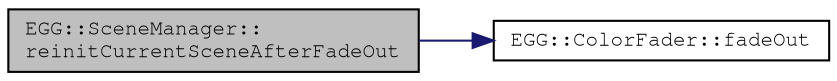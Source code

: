 digraph "EGG::SceneManager::reinitCurrentSceneAfterFadeOut"
{
 // LATEX_PDF_SIZE
  edge [fontname="FreeMono",fontsize="10",labelfontname="FreeMono",labelfontsize="10"];
  node [fontname="FreeMono",fontsize="10",shape=record];
  rankdir="LR";
  Node1 [label="EGG::SceneManager::\lreinitCurrentSceneAfterFadeOut",height=0.2,width=0.4,color="black", fillcolor="grey75", style="filled", fontcolor="black",tooltip="Fade out, and set the status flag to reinitialize the current scene the next frame."];
  Node1 -> Node2 [color="midnightblue",fontsize="10",style="solid",fontname="FreeMono"];
  Node2 [label="EGG::ColorFader::fadeOut",height=0.2,width=0.4,color="black", fillcolor="white", style="filled",URL="$class_e_g_g_1_1_color_fader.html#a7ee311e0cb7d1f7a9c4111fd861c89f1",tooltip="Fade out from no-obstruction."];
}
